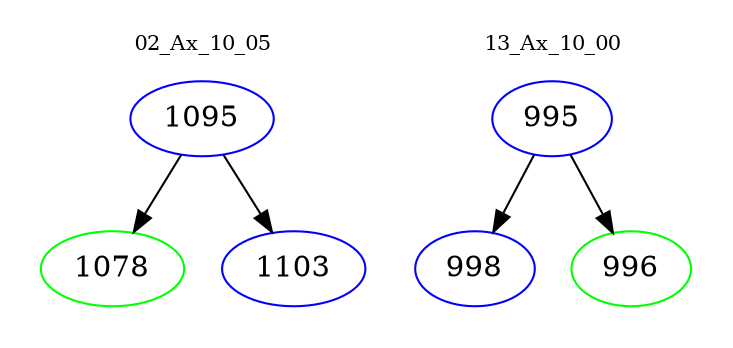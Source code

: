 digraph{
subgraph cluster_0 {
color = white
label = "02_Ax_10_05";
fontsize=10;
T0_1095 [label="1095", color="blue"]
T0_1095 -> T0_1078 [color="black"]
T0_1078 [label="1078", color="green"]
T0_1095 -> T0_1103 [color="black"]
T0_1103 [label="1103", color="blue"]
}
subgraph cluster_1 {
color = white
label = "13_Ax_10_00";
fontsize=10;
T1_995 [label="995", color="blue"]
T1_995 -> T1_998 [color="black"]
T1_998 [label="998", color="blue"]
T1_995 -> T1_996 [color="black"]
T1_996 [label="996", color="green"]
}
}

